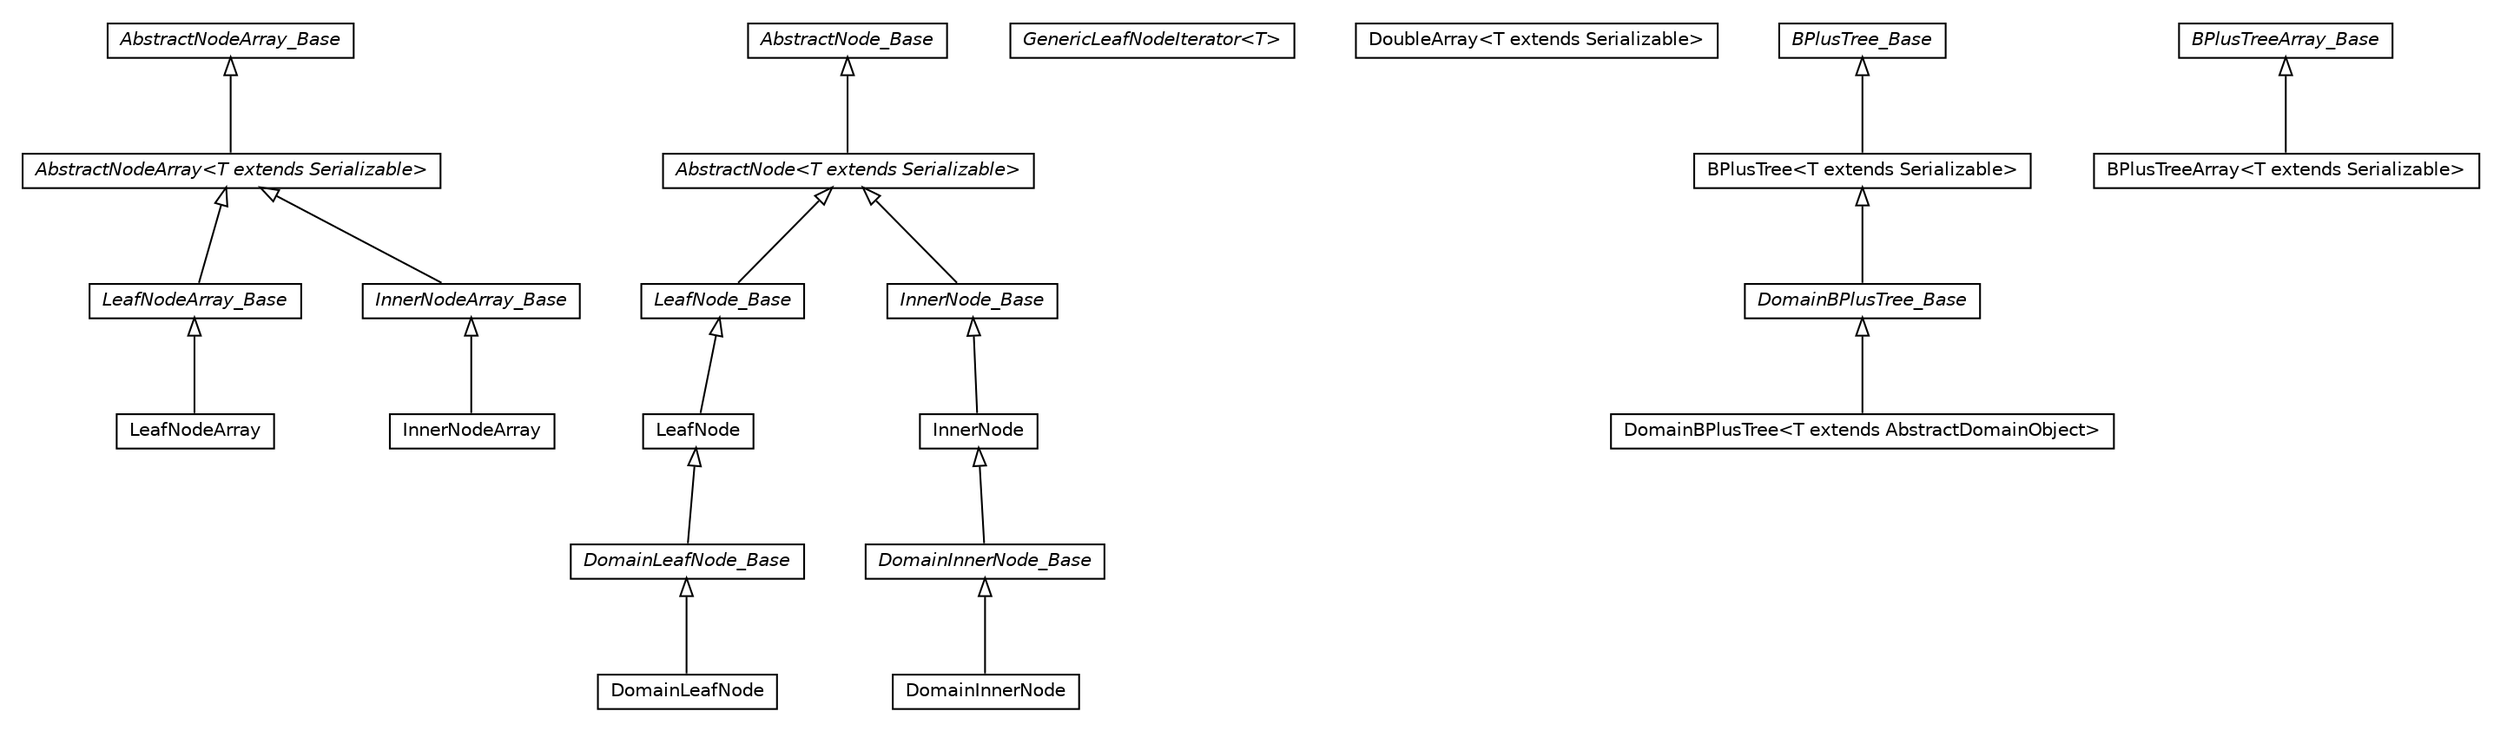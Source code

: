 #!/usr/local/bin/dot
#
# Class diagram 
# Generated by UMLGraph version 5.1 (http://www.umlgraph.org/)
#

digraph G {
	edge [fontname="Helvetica",fontsize=10,labelfontname="Helvetica",labelfontsize=10];
	node [fontname="Helvetica",fontsize=10,shape=plaintext];
	nodesep=0.25;
	ranksep=0.5;
	// pt.ist.fenixframework.adt.bplustree.LeafNodeArray_Base
	c4880 [label=<<table title="pt.ist.fenixframework.adt.bplustree.LeafNodeArray_Base" border="0" cellborder="1" cellspacing="0" cellpadding="2" port="p" href="./LeafNodeArray_Base.html">
		<tr><td><table border="0" cellspacing="0" cellpadding="1">
<tr><td align="center" balign="center"><font face="Helvetica-Oblique"> LeafNodeArray_Base </font></td></tr>
		</table></td></tr>
		</table>>, fontname="Helvetica", fontcolor="black", fontsize=10.0];
	// pt.ist.fenixframework.adt.bplustree.LeafNodeArray
	c4881 [label=<<table title="pt.ist.fenixframework.adt.bplustree.LeafNodeArray" border="0" cellborder="1" cellspacing="0" cellpadding="2" port="p" href="./LeafNodeArray.html">
		<tr><td><table border="0" cellspacing="0" cellpadding="1">
<tr><td align="center" balign="center"> LeafNodeArray </td></tr>
		</table></td></tr>
		</table>>, fontname="Helvetica", fontcolor="black", fontsize=10.0];
	// pt.ist.fenixframework.adt.bplustree.LeafNode_Base
	c4882 [label=<<table title="pt.ist.fenixframework.adt.bplustree.LeafNode_Base" border="0" cellborder="1" cellspacing="0" cellpadding="2" port="p" href="./LeafNode_Base.html">
		<tr><td><table border="0" cellspacing="0" cellpadding="1">
<tr><td align="center" balign="center"><font face="Helvetica-Oblique"> LeafNode_Base </font></td></tr>
		</table></td></tr>
		</table>>, fontname="Helvetica", fontcolor="black", fontsize=10.0];
	// pt.ist.fenixframework.adt.bplustree.LeafNode
	c4883 [label=<<table title="pt.ist.fenixframework.adt.bplustree.LeafNode" border="0" cellborder="1" cellspacing="0" cellpadding="2" port="p" href="./LeafNode.html">
		<tr><td><table border="0" cellspacing="0" cellpadding="1">
<tr><td align="center" balign="center"> LeafNode </td></tr>
		</table></td></tr>
		</table>>, fontname="Helvetica", fontcolor="black", fontsize=10.0];
	// pt.ist.fenixframework.adt.bplustree.LeafNode.GenericLeafNodeIterator<T>
	c4884 [label=<<table title="pt.ist.fenixframework.adt.bplustree.LeafNode.GenericLeafNodeIterator" border="0" cellborder="1" cellspacing="0" cellpadding="2" port="p" href="./LeafNode.GenericLeafNodeIterator.html">
		<tr><td><table border="0" cellspacing="0" cellpadding="1">
<tr><td align="center" balign="center"><font face="Helvetica-Oblique"> GenericLeafNodeIterator&lt;T&gt; </font></td></tr>
		</table></td></tr>
		</table>>, fontname="Helvetica", fontcolor="black", fontsize=10.0];
	// pt.ist.fenixframework.adt.bplustree.InnerNodeArray_Base
	c4885 [label=<<table title="pt.ist.fenixframework.adt.bplustree.InnerNodeArray_Base" border="0" cellborder="1" cellspacing="0" cellpadding="2" port="p" href="./InnerNodeArray_Base.html">
		<tr><td><table border="0" cellspacing="0" cellpadding="1">
<tr><td align="center" balign="center"><font face="Helvetica-Oblique"> InnerNodeArray_Base </font></td></tr>
		</table></td></tr>
		</table>>, fontname="Helvetica", fontcolor="black", fontsize=10.0];
	// pt.ist.fenixframework.adt.bplustree.InnerNodeArray
	c4886 [label=<<table title="pt.ist.fenixframework.adt.bplustree.InnerNodeArray" border="0" cellborder="1" cellspacing="0" cellpadding="2" port="p" href="./InnerNodeArray.html">
		<tr><td><table border="0" cellspacing="0" cellpadding="1">
<tr><td align="center" balign="center"> InnerNodeArray </td></tr>
		</table></td></tr>
		</table>>, fontname="Helvetica", fontcolor="black", fontsize=10.0];
	// pt.ist.fenixframework.adt.bplustree.InnerNode_Base
	c4887 [label=<<table title="pt.ist.fenixframework.adt.bplustree.InnerNode_Base" border="0" cellborder="1" cellspacing="0" cellpadding="2" port="p" href="./InnerNode_Base.html">
		<tr><td><table border="0" cellspacing="0" cellpadding="1">
<tr><td align="center" balign="center"><font face="Helvetica-Oblique"> InnerNode_Base </font></td></tr>
		</table></td></tr>
		</table>>, fontname="Helvetica", fontcolor="black", fontsize=10.0];
	// pt.ist.fenixframework.adt.bplustree.InnerNode
	c4888 [label=<<table title="pt.ist.fenixframework.adt.bplustree.InnerNode" border="0" cellborder="1" cellspacing="0" cellpadding="2" port="p" href="./InnerNode.html">
		<tr><td><table border="0" cellspacing="0" cellpadding="1">
<tr><td align="center" balign="center"> InnerNode </td></tr>
		</table></td></tr>
		</table>>, fontname="Helvetica", fontcolor="black", fontsize=10.0];
	// pt.ist.fenixframework.adt.bplustree.DoubleArray<T extends java.io.Serializable>
	c4889 [label=<<table title="pt.ist.fenixframework.adt.bplustree.DoubleArray" border="0" cellborder="1" cellspacing="0" cellpadding="2" port="p" href="./DoubleArray.html">
		<tr><td><table border="0" cellspacing="0" cellpadding="1">
<tr><td align="center" balign="center"> DoubleArray&lt;T extends Serializable&gt; </td></tr>
		</table></td></tr>
		</table>>, fontname="Helvetica", fontcolor="black", fontsize=10.0];
	// pt.ist.fenixframework.adt.bplustree.DomainLeafNode_Base
	c4890 [label=<<table title="pt.ist.fenixframework.adt.bplustree.DomainLeafNode_Base" border="0" cellborder="1" cellspacing="0" cellpadding="2" port="p" href="./DomainLeafNode_Base.html">
		<tr><td><table border="0" cellspacing="0" cellpadding="1">
<tr><td align="center" balign="center"><font face="Helvetica-Oblique"> DomainLeafNode_Base </font></td></tr>
		</table></td></tr>
		</table>>, fontname="Helvetica", fontcolor="black", fontsize=10.0];
	// pt.ist.fenixframework.adt.bplustree.DomainLeafNode
	c4891 [label=<<table title="pt.ist.fenixframework.adt.bplustree.DomainLeafNode" border="0" cellborder="1" cellspacing="0" cellpadding="2" port="p" href="./DomainLeafNode.html">
		<tr><td><table border="0" cellspacing="0" cellpadding="1">
<tr><td align="center" balign="center"> DomainLeafNode </td></tr>
		</table></td></tr>
		</table>>, fontname="Helvetica", fontcolor="black", fontsize=10.0];
	// pt.ist.fenixframework.adt.bplustree.DomainInnerNode_Base
	c4892 [label=<<table title="pt.ist.fenixframework.adt.bplustree.DomainInnerNode_Base" border="0" cellborder="1" cellspacing="0" cellpadding="2" port="p" href="./DomainInnerNode_Base.html">
		<tr><td><table border="0" cellspacing="0" cellpadding="1">
<tr><td align="center" balign="center"><font face="Helvetica-Oblique"> DomainInnerNode_Base </font></td></tr>
		</table></td></tr>
		</table>>, fontname="Helvetica", fontcolor="black", fontsize=10.0];
	// pt.ist.fenixframework.adt.bplustree.DomainInnerNode
	c4893 [label=<<table title="pt.ist.fenixframework.adt.bplustree.DomainInnerNode" border="0" cellborder="1" cellspacing="0" cellpadding="2" port="p" href="./DomainInnerNode.html">
		<tr><td><table border="0" cellspacing="0" cellpadding="1">
<tr><td align="center" balign="center"> DomainInnerNode </td></tr>
		</table></td></tr>
		</table>>, fontname="Helvetica", fontcolor="black", fontsize=10.0];
	// pt.ist.fenixframework.adt.bplustree.DomainBPlusTree_Base
	c4894 [label=<<table title="pt.ist.fenixframework.adt.bplustree.DomainBPlusTree_Base" border="0" cellborder="1" cellspacing="0" cellpadding="2" port="p" href="./DomainBPlusTree_Base.html">
		<tr><td><table border="0" cellspacing="0" cellpadding="1">
<tr><td align="center" balign="center"><font face="Helvetica-Oblique"> DomainBPlusTree_Base </font></td></tr>
		</table></td></tr>
		</table>>, fontname="Helvetica", fontcolor="black", fontsize=10.0];
	// pt.ist.fenixframework.adt.bplustree.DomainBPlusTree<T extends pt.ist.fenixframework.core.AbstractDomainObject>
	c4895 [label=<<table title="pt.ist.fenixframework.adt.bplustree.DomainBPlusTree" border="0" cellborder="1" cellspacing="0" cellpadding="2" port="p" href="./DomainBPlusTree.html">
		<tr><td><table border="0" cellspacing="0" cellpadding="1">
<tr><td align="center" balign="center"> DomainBPlusTree&lt;T extends AbstractDomainObject&gt; </td></tr>
		</table></td></tr>
		</table>>, fontname="Helvetica", fontcolor="black", fontsize=10.0];
	// pt.ist.fenixframework.adt.bplustree.BPlusTreeArray_Base
	c4896 [label=<<table title="pt.ist.fenixframework.adt.bplustree.BPlusTreeArray_Base" border="0" cellborder="1" cellspacing="0" cellpadding="2" port="p" href="./BPlusTreeArray_Base.html">
		<tr><td><table border="0" cellspacing="0" cellpadding="1">
<tr><td align="center" balign="center"><font face="Helvetica-Oblique"> BPlusTreeArray_Base </font></td></tr>
		</table></td></tr>
		</table>>, fontname="Helvetica", fontcolor="black", fontsize=10.0];
	// pt.ist.fenixframework.adt.bplustree.BPlusTreeArray<T extends java.io.Serializable>
	c4897 [label=<<table title="pt.ist.fenixframework.adt.bplustree.BPlusTreeArray" border="0" cellborder="1" cellspacing="0" cellpadding="2" port="p" href="./BPlusTreeArray.html">
		<tr><td><table border="0" cellspacing="0" cellpadding="1">
<tr><td align="center" balign="center"> BPlusTreeArray&lt;T extends Serializable&gt; </td></tr>
		</table></td></tr>
		</table>>, fontname="Helvetica", fontcolor="black", fontsize=10.0];
	// pt.ist.fenixframework.adt.bplustree.BPlusTree_Base
	c4898 [label=<<table title="pt.ist.fenixframework.adt.bplustree.BPlusTree_Base" border="0" cellborder="1" cellspacing="0" cellpadding="2" port="p" href="./BPlusTree_Base.html">
		<tr><td><table border="0" cellspacing="0" cellpadding="1">
<tr><td align="center" balign="center"><font face="Helvetica-Oblique"> BPlusTree_Base </font></td></tr>
		</table></td></tr>
		</table>>, fontname="Helvetica", fontcolor="black", fontsize=10.0];
	// pt.ist.fenixframework.adt.bplustree.BPlusTree<T extends java.io.Serializable>
	c4899 [label=<<table title="pt.ist.fenixframework.adt.bplustree.BPlusTree" border="0" cellborder="1" cellspacing="0" cellpadding="2" port="p" href="./BPlusTree.html">
		<tr><td><table border="0" cellspacing="0" cellpadding="1">
<tr><td align="center" balign="center"> BPlusTree&lt;T extends Serializable&gt; </td></tr>
		</table></td></tr>
		</table>>, fontname="Helvetica", fontcolor="black", fontsize=10.0];
	// pt.ist.fenixframework.adt.bplustree.AbstractNodeArray_Base
	c4900 [label=<<table title="pt.ist.fenixframework.adt.bplustree.AbstractNodeArray_Base" border="0" cellborder="1" cellspacing="0" cellpadding="2" port="p" href="./AbstractNodeArray_Base.html">
		<tr><td><table border="0" cellspacing="0" cellpadding="1">
<tr><td align="center" balign="center"><font face="Helvetica-Oblique"> AbstractNodeArray_Base </font></td></tr>
		</table></td></tr>
		</table>>, fontname="Helvetica", fontcolor="black", fontsize=10.0];
	// pt.ist.fenixframework.adt.bplustree.AbstractNodeArray<T extends java.io.Serializable>
	c4901 [label=<<table title="pt.ist.fenixframework.adt.bplustree.AbstractNodeArray" border="0" cellborder="1" cellspacing="0" cellpadding="2" port="p" href="./AbstractNodeArray.html">
		<tr><td><table border="0" cellspacing="0" cellpadding="1">
<tr><td align="center" balign="center"><font face="Helvetica-Oblique"> AbstractNodeArray&lt;T extends Serializable&gt; </font></td></tr>
		</table></td></tr>
		</table>>, fontname="Helvetica", fontcolor="black", fontsize=10.0];
	// pt.ist.fenixframework.adt.bplustree.AbstractNode_Base
	c4902 [label=<<table title="pt.ist.fenixframework.adt.bplustree.AbstractNode_Base" border="0" cellborder="1" cellspacing="0" cellpadding="2" port="p" href="./AbstractNode_Base.html">
		<tr><td><table border="0" cellspacing="0" cellpadding="1">
<tr><td align="center" balign="center"><font face="Helvetica-Oblique"> AbstractNode_Base </font></td></tr>
		</table></td></tr>
		</table>>, fontname="Helvetica", fontcolor="black", fontsize=10.0];
	// pt.ist.fenixframework.adt.bplustree.AbstractNode<T extends java.io.Serializable>
	c4903 [label=<<table title="pt.ist.fenixframework.adt.bplustree.AbstractNode" border="0" cellborder="1" cellspacing="0" cellpadding="2" port="p" href="./AbstractNode.html">
		<tr><td><table border="0" cellspacing="0" cellpadding="1">
<tr><td align="center" balign="center"><font face="Helvetica-Oblique"> AbstractNode&lt;T extends Serializable&gt; </font></td></tr>
		</table></td></tr>
		</table>>, fontname="Helvetica", fontcolor="black", fontsize=10.0];
	//pt.ist.fenixframework.adt.bplustree.LeafNodeArray_Base extends pt.ist.fenixframework.adt.bplustree.AbstractNodeArray
	c4901:p -> c4880:p [dir=back,arrowtail=empty];
	//pt.ist.fenixframework.adt.bplustree.LeafNodeArray extends pt.ist.fenixframework.adt.bplustree.LeafNodeArray_Base
	c4880:p -> c4881:p [dir=back,arrowtail=empty];
	//pt.ist.fenixframework.adt.bplustree.LeafNode_Base extends pt.ist.fenixframework.adt.bplustree.AbstractNode
	c4903:p -> c4882:p [dir=back,arrowtail=empty];
	//pt.ist.fenixframework.adt.bplustree.LeafNode extends pt.ist.fenixframework.adt.bplustree.LeafNode_Base
	c4882:p -> c4883:p [dir=back,arrowtail=empty];
	//pt.ist.fenixframework.adt.bplustree.InnerNodeArray_Base extends pt.ist.fenixframework.adt.bplustree.AbstractNodeArray
	c4901:p -> c4885:p [dir=back,arrowtail=empty];
	//pt.ist.fenixframework.adt.bplustree.InnerNodeArray extends pt.ist.fenixframework.adt.bplustree.InnerNodeArray_Base
	c4885:p -> c4886:p [dir=back,arrowtail=empty];
	//pt.ist.fenixframework.adt.bplustree.InnerNode_Base extends pt.ist.fenixframework.adt.bplustree.AbstractNode
	c4903:p -> c4887:p [dir=back,arrowtail=empty];
	//pt.ist.fenixframework.adt.bplustree.InnerNode extends pt.ist.fenixframework.adt.bplustree.InnerNode_Base
	c4887:p -> c4888:p [dir=back,arrowtail=empty];
	//pt.ist.fenixframework.adt.bplustree.DomainLeafNode_Base extends pt.ist.fenixframework.adt.bplustree.LeafNode
	c4883:p -> c4890:p [dir=back,arrowtail=empty];
	//pt.ist.fenixframework.adt.bplustree.DomainLeafNode extends pt.ist.fenixframework.adt.bplustree.DomainLeafNode_Base
	c4890:p -> c4891:p [dir=back,arrowtail=empty];
	//pt.ist.fenixframework.adt.bplustree.DomainInnerNode_Base extends pt.ist.fenixframework.adt.bplustree.InnerNode
	c4888:p -> c4892:p [dir=back,arrowtail=empty];
	//pt.ist.fenixframework.adt.bplustree.DomainInnerNode extends pt.ist.fenixframework.adt.bplustree.DomainInnerNode_Base
	c4892:p -> c4893:p [dir=back,arrowtail=empty];
	//pt.ist.fenixframework.adt.bplustree.DomainBPlusTree_Base extends pt.ist.fenixframework.adt.bplustree.BPlusTree
	c4899:p -> c4894:p [dir=back,arrowtail=empty];
	//pt.ist.fenixframework.adt.bplustree.DomainBPlusTree<T extends pt.ist.fenixframework.core.AbstractDomainObject> extends pt.ist.fenixframework.adt.bplustree.DomainBPlusTree_Base
	c4894:p -> c4895:p [dir=back,arrowtail=empty];
	//pt.ist.fenixframework.adt.bplustree.BPlusTreeArray<T extends java.io.Serializable> extends pt.ist.fenixframework.adt.bplustree.BPlusTreeArray_Base
	c4896:p -> c4897:p [dir=back,arrowtail=empty];
	//pt.ist.fenixframework.adt.bplustree.BPlusTree<T extends java.io.Serializable> extends pt.ist.fenixframework.adt.bplustree.BPlusTree_Base
	c4898:p -> c4899:p [dir=back,arrowtail=empty];
	//pt.ist.fenixframework.adt.bplustree.AbstractNodeArray<T extends java.io.Serializable> extends pt.ist.fenixframework.adt.bplustree.AbstractNodeArray_Base
	c4900:p -> c4901:p [dir=back,arrowtail=empty];
	//pt.ist.fenixframework.adt.bplustree.AbstractNode<T extends java.io.Serializable> extends pt.ist.fenixframework.adt.bplustree.AbstractNode_Base
	c4902:p -> c4903:p [dir=back,arrowtail=empty];
}

